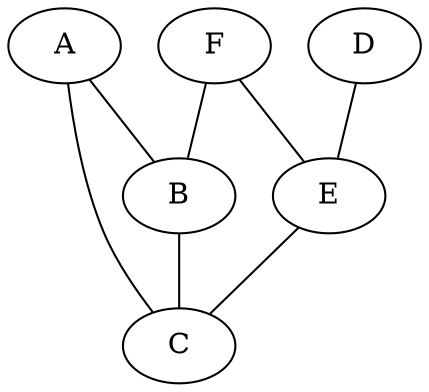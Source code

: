 
// test_0

/*
    undirected and strict
*/

strict /* it's undirected and it's strict */ graph {  // did I say it's undirected and strict?

    graph [name = G   , loc=top     /*some sneaky comments*/   , lang=/*well this is kinda silly*/EN]
    edge [color=noir]  // noir is black
    node [size=5]
    A; B; C[size=100, name="C"]
    // a lil triangle
    A--B--C--A;
    // a subgraph with name not_g
    subgraph not_g {
        name=NotG;
        graph[lang=CN]
        /*
            multi-line comments are allowed
            only if they don't share lines with actual meaningful statements
        */
        D; E;

        D--E /* blanc means white */ [color="blanc"]
        subgraph {E--C;}
    }
    graph[loc=bottom]

    subgraph{edge   [color=rouge]   ;
    F; F--{B;  E}}
}

// any finishing words?
/* anyone? */


